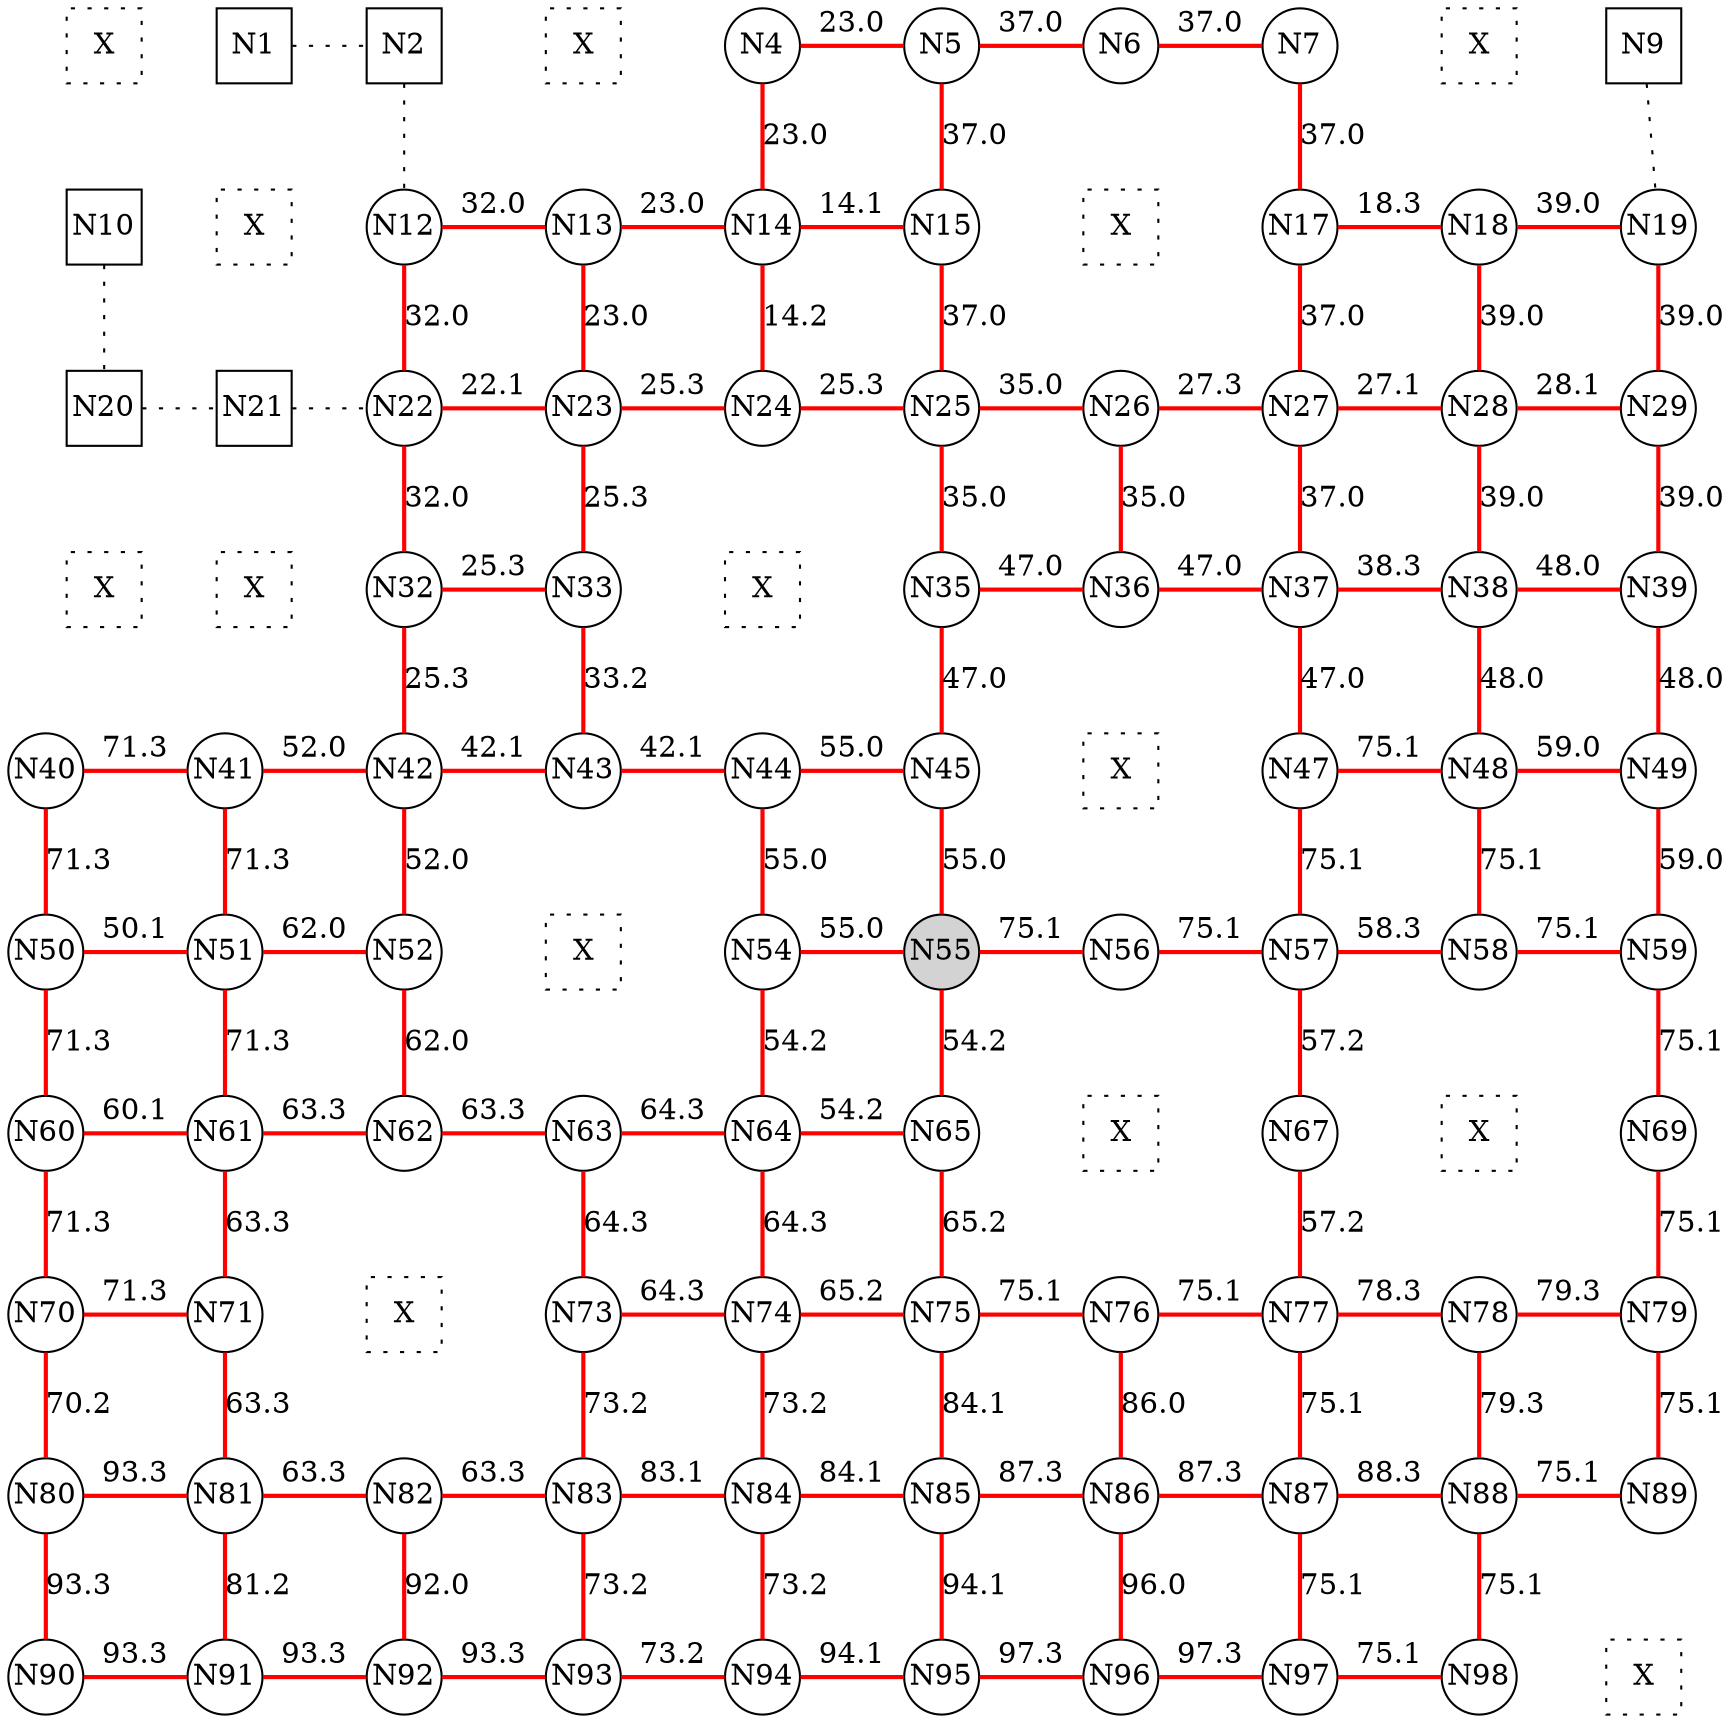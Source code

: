 
 digraph G { graph [layout=dot] 
 {rank=same; N0 [shape=square, style=dotted, fixedsize=true, label=X]; N1 [shape=square, fixedsize=true]; N2 [shape=square, fixedsize=true]; N3 [shape=square, style=dotted, fixedsize=true, label=X]; N4 [shape=circle, fixedsize=true]; N5 [shape=circle, fixedsize=true]; N6 [shape=circle, fixedsize=true]; N7 [shape=circle, fixedsize=true]; N8 [shape=square, style=dotted, fixedsize=true, label=X]; N9 [shape=square, fixedsize=true];  }
 {rank=same; N10 [shape=square, fixedsize=true]; N11 [shape=square, style=dotted, fixedsize=true, label=X]; N12 [shape=circle, fixedsize=true]; N13 [shape=circle, fixedsize=true]; N14 [shape=circle, fixedsize=true]; N15 [shape=circle, fixedsize=true]; N16 [shape=square, style=dotted, fixedsize=true, label=X]; N17 [shape=circle, fixedsize=true]; N18 [shape=circle, fixedsize=true]; N19 [shape=circle, fixedsize=true];  }
 {rank=same; N20 [shape=square, fixedsize=true]; N21 [shape=square, fixedsize=true]; N22 [shape=circle, fixedsize=true]; N23 [shape=circle, fixedsize=true]; N24 [shape=circle, fixedsize=true]; N25 [shape=circle, fixedsize=true]; N26 [shape=circle, fixedsize=true]; N27 [shape=circle, fixedsize=true]; N28 [shape=circle, fixedsize=true]; N29 [shape=circle, fixedsize=true];  }
 {rank=same; N30 [shape=square, style=dotted, fixedsize=true, label=X]; N31 [shape=square, style=dotted, fixedsize=true, label=X]; N32 [shape=circle, fixedsize=true]; N33 [shape=circle, fixedsize=true]; N34 [shape=square, style=dotted, fixedsize=true, label=X]; N35 [shape=circle, fixedsize=true]; N36 [shape=circle, fixedsize=true]; N37 [shape=circle, fixedsize=true]; N38 [shape=circle, fixedsize=true]; N39 [shape=circle, fixedsize=true];  }
 {rank=same; N40 [shape=circle, fixedsize=true]; N41 [shape=circle, fixedsize=true]; N42 [shape=circle, fixedsize=true]; N43 [shape=circle, fixedsize=true]; N44 [shape=circle, fixedsize=true]; N45 [shape=circle, fixedsize=true]; N46 [shape=square, style=dotted, fixedsize=true, label=X]; N47 [shape=circle, fixedsize=true]; N48 [shape=circle, fixedsize=true]; N49 [shape=circle, fixedsize=true];  }
 {rank=same; N50 [shape=circle, fixedsize=true]; N51 [shape=circle, fixedsize=true]; N52 [shape=circle, fixedsize=true]; N53 [shape=square, style=dotted, fixedsize=true, label=X]; N54 [shape=circle, fixedsize=true]; N55 [shape=circle, style=filled, fixedsize=true]; N56 [shape=circle, fixedsize=true]; N57 [shape=circle, fixedsize=true]; N58 [shape=circle, fixedsize=true]; N59 [shape=circle, fixedsize=true];  }
 {rank=same; N60 [shape=circle, fixedsize=true]; N61 [shape=circle, fixedsize=true]; N62 [shape=circle, fixedsize=true]; N63 [shape=circle, fixedsize=true]; N64 [shape=circle, fixedsize=true]; N65 [shape=circle, fixedsize=true]; N66 [shape=square, style=dotted, fixedsize=true, label=X]; N67 [shape=circle, fixedsize=true]; N68 [shape=square, style=dotted, fixedsize=true, label=X]; N69 [shape=circle, fixedsize=true];  }
 {rank=same; N70 [shape=circle, fixedsize=true]; N71 [shape=circle, fixedsize=true]; N72 [shape=square, style=dotted, fixedsize=true, label=X]; N73 [shape=circle, fixedsize=true]; N74 [shape=circle, fixedsize=true]; N75 [shape=circle, fixedsize=true]; N76 [shape=circle, fixedsize=true]; N77 [shape=circle, fixedsize=true]; N78 [shape=circle, fixedsize=true]; N79 [shape=circle, fixedsize=true];  }
 {rank=same; N80 [shape=circle, fixedsize=true]; N81 [shape=circle, fixedsize=true]; N82 [shape=circle, fixedsize=true]; N83 [shape=circle, fixedsize=true]; N84 [shape=circle, fixedsize=true]; N85 [shape=circle, fixedsize=true]; N86 [shape=circle, fixedsize=true]; N87 [shape=circle, fixedsize=true]; N88 [shape=circle, fixedsize=true]; N89 [shape=circle, fixedsize=true];  }
 {rank=same; N90 [shape=circle, fixedsize=true]; N91 [shape=circle, fixedsize=true]; N92 [shape=circle, fixedsize=true]; N93 [shape=circle, fixedsize=true]; N94 [shape=circle, fixedsize=true]; N95 [shape=circle, fixedsize=true]; N96 [shape=circle, fixedsize=true]; N97 [shape=circle, fixedsize=true]; N98 [shape=circle, fixedsize=true]; N99 [shape=square, style=dotted, fixedsize=true, label=X];  }
N0->N1 [dir=none, style=invis, label=" "]
N1->N2 [dir=none, style=dotted, label=""]
N2->N3 [dir=none, style=invis, label=" "]
N3->N4 [dir=none, style=invis, label=" "]
N4->N5 [dir=none, color=red, style=bold, label="23.0"]
N5->N6 [dir=none, color=red, style=bold, label="37.0"]
N6->N7 [dir=none, color=red, style=bold, label="37.0"]
N7->N8 [dir=none, style=invis, label=" "]
N8->N9 [dir=none, style=invis, label=" "]
N10->N11 [dir=none, style=invis, label=" "]
N11->N12 [dir=none, style=invis, label=" "]
N12->N13 [dir=none, color=red, style=bold, label="32.0"]
N13->N14 [dir=none, color=red, style=bold, label="23.0"]
N14->N15 [dir=none, color=red, style=bold, label="14.1"]
N15->N16 [dir=none, style=invis, label=" "]
N16->N17 [dir=none, style=invis, label=" "]
N17->N18 [dir=none, color=red, style=bold, label="18.3"]
N18->N19 [dir=none, color=red, style=bold, label="39.0"]
N20->N21 [dir=none, style=dotted, label=""]
N21->N22 [dir=none, style=dotted, label=""]
N22->N23 [dir=none, color=red, style=bold, label="22.1"]
N23->N24 [dir=none, color=red, style=bold, label="25.3"]
N24->N25 [dir=none, color=red, style=bold, label="25.3"]
N25->N26 [dir=none, color=red, style=bold, label="35.0"]
N26->N27 [dir=none, color=red, style=bold, label="27.3"]
N27->N28 [dir=none, color=red, style=bold, label="27.1"]
N28->N29 [dir=none, color=red, style=bold, label="28.1"]
N30->N31 [dir=none, style=invis, label=" "]
N31->N32 [dir=none, style=invis, label=" "]
N32->N33 [dir=none, color=red, style=bold, label="25.3"]
N33->N34 [dir=none, style=invis, label=" "]
N34->N35 [dir=none, style=invis, label=" "]
N35->N36 [dir=none, color=red, style=bold, label="47.0"]
N36->N37 [dir=none, color=red, style=bold, label="47.0"]
N37->N38 [dir=none, color=red, style=bold, label="38.3"]
N38->N39 [dir=none, color=red, style=bold, label="48.0"]
N40->N41 [dir=none, color=red, style=bold, label="71.3"]
N41->N42 [dir=none, color=red, style=bold, label="52.0"]
N42->N43 [dir=none, color=red, style=bold, label="42.1"]
N43->N44 [dir=none, color=red, style=bold, label="42.1"]
N44->N45 [dir=none, color=red, style=bold, label="55.0"]
N45->N46 [dir=none, style=invis, label=" "]
N46->N47 [dir=none, style=invis, label=" "]
N47->N48 [dir=none, color=red, style=bold, label="75.1"]
N48->N49 [dir=none, color=red, style=bold, label="59.0"]
N50->N51 [dir=none, color=red, style=bold, label="50.1"]
N51->N52 [dir=none, color=red, style=bold, label="62.0"]
N52->N53 [dir=none, style=invis, label=" "]
N53->N54 [dir=none, style=invis, label=" "]
N54->N55 [dir=none, color=red, style=bold, label="55.0"]
N55->N56 [dir=none, color=red, style=bold, label="75.1"]
N56->N57 [dir=none, color=red, style=bold, label="75.1"]
N57->N58 [dir=none, color=red, style=bold, label="58.3"]
N58->N59 [dir=none, color=red, style=bold, label="75.1"]
N60->N61 [dir=none, color=red, style=bold, label="60.1"]
N61->N62 [dir=none, color=red, style=bold, label="63.3"]
N62->N63 [dir=none, color=red, style=bold, label="63.3"]
N63->N64 [dir=none, color=red, style=bold, label="64.3"]
N64->N65 [dir=none, color=red, style=bold, label="54.2"]
N65->N66 [dir=none, style=invis, label=" "]
N66->N67 [dir=none, style=invis, label=" "]
N67->N68 [dir=none, style=invis, label=" "]
N68->N69 [dir=none, style=invis, label=" "]
N70->N71 [dir=none, color=red, style=bold, label="71.3"]
N71->N72 [dir=none, style=invis, label=" "]
N72->N73 [dir=none, style=invis, label=" "]
N73->N74 [dir=none, color=red, style=bold, label="64.3"]
N74->N75 [dir=none, color=red, style=bold, label="65.2"]
N75->N76 [dir=none, color=red, style=bold, label="75.1"]
N76->N77 [dir=none, color=red, style=bold, label="75.1"]
N77->N78 [dir=none, color=red, style=bold, label="78.3"]
N78->N79 [dir=none, color=red, style=bold, label="79.3"]
N80->N81 [dir=none, color=red, style=bold, label="93.3"]
N81->N82 [dir=none, color=red, style=bold, label="63.3"]
N82->N83 [dir=none, color=red, style=bold, label="63.3"]
N83->N84 [dir=none, color=red, style=bold, label="83.1"]
N84->N85 [dir=none, color=red, style=bold, label="84.1"]
N85->N86 [dir=none, color=red, style=bold, label="87.3"]
N86->N87 [dir=none, color=red, style=bold, label="87.3"]
N87->N88 [dir=none, color=red, style=bold, label="88.3"]
N88->N89 [dir=none, color=red, style=bold, label="75.1"]
N90->N91 [dir=none, color=red, style=bold, label="93.3"]
N91->N92 [dir=none, color=red, style=bold, label="93.3"]
N92->N93 [dir=none, color=red, style=bold, label="93.3"]
N93->N94 [dir=none, color=red, style=bold, label="73.2"]
N94->N95 [dir=none, color=red, style=bold, label="94.1"]
N95->N96 [dir=none, color=red, style=bold, label="97.3"]
N96->N97 [dir=none, color=red, style=bold, label="97.3"]
N97->N98 [dir=none, color=red, style=bold, label="75.1"]
N98->N99 [dir=none, style=invis, label=" "]
N0->N10 [dir=none, style=invis, label=" "]
N10->N20 [dir=none, style=dotted, label=""]
N20->N30 [dir=none, style=invis, label=" "]
N30->N40 [dir=none, style=invis, label=" "]
N40->N50 [dir=none, color=red, style=bold, label="71.3"]
N50->N60 [dir=none, color=red, style=bold, label="71.3"]
N60->N70 [dir=none, color=red, style=bold, label="71.3"]
N70->N80 [dir=none, color=red, style=bold, label="70.2"]
N80->N90 [dir=none, color=red, style=bold, label="93.3"]
N1->N11 [dir=none, style=invis, label=" "]
N11->N21 [dir=none, style=invis, label=" "]
N21->N31 [dir=none, style=invis, label=" "]
N31->N41 [dir=none, style=invis, label=" "]
N41->N51 [dir=none, color=red, style=bold, label="71.3"]
N51->N61 [dir=none, color=red, style=bold, label="71.3"]
N61->N71 [dir=none, color=red, style=bold, label="63.3"]
N71->N81 [dir=none, color=red, style=bold, label="63.3"]
N81->N91 [dir=none, color=red, style=bold, label="81.2"]
N2->N12 [dir=none, style=dotted, label=""]
N12->N22 [dir=none, color=red, style=bold, label="32.0"]
N22->N32 [dir=none, color=red, style=bold, label="32.0"]
N32->N42 [dir=none, color=red, style=bold, label="25.3"]
N42->N52 [dir=none, color=red, style=bold, label="52.0"]
N52->N62 [dir=none, color=red, style=bold, label="62.0"]
N62->N72 [dir=none, style=invis, label=" "]
N72->N82 [dir=none, style=invis, label=" "]
N82->N92 [dir=none, color=red, style=bold, label="92.0"]
N3->N13 [dir=none, style=invis, label=" "]
N13->N23 [dir=none, color=red, style=bold, label="23.0"]
N23->N33 [dir=none, color=red, style=bold, label="25.3"]
N33->N43 [dir=none, color=red, style=bold, label="33.2"]
N43->N53 [dir=none, style=invis, label=" "]
N53->N63 [dir=none, style=invis, label=" "]
N63->N73 [dir=none, color=red, style=bold, label="64.3"]
N73->N83 [dir=none, color=red, style=bold, label="73.2"]
N83->N93 [dir=none, color=red, style=bold, label="73.2"]
N4->N14 [dir=none, color=red, style=bold, label="23.0"]
N14->N24 [dir=none, color=red, style=bold, label="14.2"]
N24->N34 [dir=none, style=invis, label=" "]
N34->N44 [dir=none, style=invis, label=" "]
N44->N54 [dir=none, color=red, style=bold, label="55.0"]
N54->N64 [dir=none, color=red, style=bold, label="54.2"]
N64->N74 [dir=none, color=red, style=bold, label="64.3"]
N74->N84 [dir=none, color=red, style=bold, label="73.2"]
N84->N94 [dir=none, color=red, style=bold, label="73.2"]
N5->N15 [dir=none, color=red, style=bold, label="37.0"]
N15->N25 [dir=none, color=red, style=bold, label="37.0"]
N25->N35 [dir=none, color=red, style=bold, label="35.0"]
N35->N45 [dir=none, color=red, style=bold, label="47.0"]
N45->N55 [dir=none, color=red, style=bold, label="55.0"]
N55->N65 [dir=none, color=red, style=bold, label="54.2"]
N65->N75 [dir=none, color=red, style=bold, label="65.2"]
N75->N85 [dir=none, color=red, style=bold, label="84.1"]
N85->N95 [dir=none, color=red, style=bold, label="94.1"]
N6->N16 [dir=none, style=invis, label=" "]
N16->N26 [dir=none, style=invis, label=" "]
N26->N36 [dir=none, color=red, style=bold, label="35.0"]
N36->N46 [dir=none, style=invis, label=" "]
N46->N56 [dir=none, style=invis, label=" "]
N56->N66 [dir=none, style=invis, label=" "]
N66->N76 [dir=none, style=invis, label=" "]
N76->N86 [dir=none, color=red, style=bold, label="86.0"]
N86->N96 [dir=none, color=red, style=bold, label="96.0"]
N7->N17 [dir=none, color=red, style=bold, label="37.0"]
N17->N27 [dir=none, color=red, style=bold, label="37.0"]
N27->N37 [dir=none, color=red, style=bold, label="37.0"]
N37->N47 [dir=none, color=red, style=bold, label="47.0"]
N47->N57 [dir=none, color=red, style=bold, label="75.1"]
N57->N67 [dir=none, color=red, style=bold, label="57.2"]
N67->N77 [dir=none, color=red, style=bold, label="57.2"]
N77->N87 [dir=none, color=red, style=bold, label="75.1"]
N87->N97 [dir=none, color=red, style=bold, label="75.1"]
N8->N18 [dir=none, style=invis, label=" "]
N18->N28 [dir=none, color=red, style=bold, label="39.0"]
N28->N38 [dir=none, color=red, style=bold, label="39.0"]
N38->N48 [dir=none, color=red, style=bold, label="48.0"]
N48->N58 [dir=none, color=red, style=bold, label="75.1"]
N58->N68 [dir=none, style=invis, label=" "]
N68->N78 [dir=none, style=invis, label=" "]
N78->N88 [dir=none, color=red, style=bold, label="79.3"]
N88->N98 [dir=none, color=red, style=bold, label="75.1"]
N9->N19 [dir=none, style=dotted, label=""]
N19->N29 [dir=none, color=red, style=bold, label="39.0"]
N29->N39 [dir=none, color=red, style=bold, label="39.0"]
N39->N49 [dir=none, color=red, style=bold, label="48.0"]
N49->N59 [dir=none, color=red, style=bold, label="59.0"]
N59->N69 [dir=none, color=red, style=bold, label="75.1"]
N69->N79 [dir=none, color=red, style=bold, label="75.1"]
N79->N89 [dir=none, color=red, style=bold, label="75.1"]
N89->N99 [dir=none, style=invis, label=" "]
 }